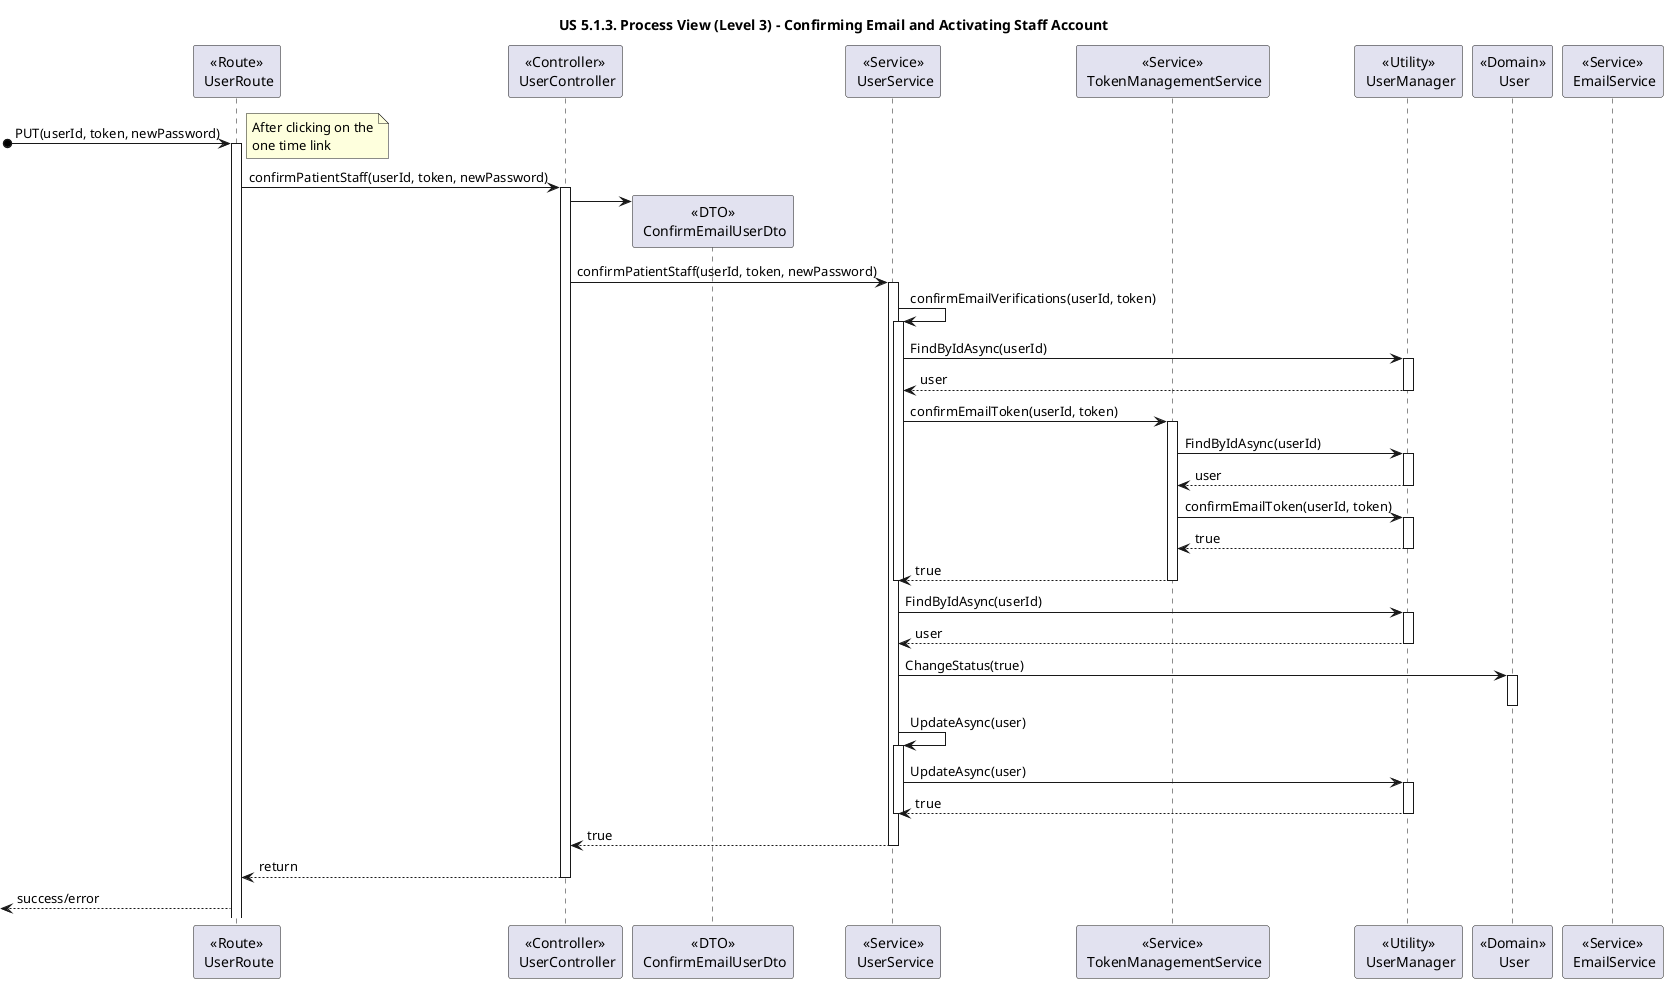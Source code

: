 @startuml
title "US 5.1.3. Process View (Level 3) - Confirming Email and Activating Staff Account"

participant "<<Route>>\n UserRoute" as ROUTE
participant "<<Controller>>\n UserController" as CONTROL

participant "<<DTO>>\n ConfirmEmailUserDto" as UserDTO

participant "<<Service>>\n UserService" as AUTHServ

participant "<<Service>>\n TokenManagementService" as TOKENServ
participant "<<Utility>>\n UserManager" as USERMan

participant "<<Domain>>\n User" as USER

participant "<<Service>>\n EmailService" as EMAILServ


[o-> ROUTE : PUT(userId, token, newPassword)
note left
After clicking on the
one time link
end note
activate ROUTE

ROUTE -> CONTROL : confirmPatientStaff(userId, token, newPassword)
activate CONTROL

CONTROL -> UserDTO** 

CONTROL -> AUTHServ : confirmPatientStaff(userId, token, newPassword)
activate AUTHServ

AUTHServ -> AUTHServ : confirmEmailVerifications(userId, token)
activate AUTHServ
AUTHServ -> USERMan : FindByIdAsync(userId)
activate USERMan
USERMan --> AUTHServ : user
deactivate USERMan
AUTHServ -> TOKENServ : confirmEmailToken(userId, token)
activate TOKENServ
TOKENServ -> USERMan : FindByIdAsync(userId)
activate USERMan
USERMan --> TOKENServ : user
deactivate USERMan
TOKENServ -> USERMan : confirmEmailToken(userId, token)
activate USERMan
USERMan --> TOKENServ : true
deactivate USERMan
TOKENServ --> AUTHServ : true
deactivate TOKENServ
deactivate AUTHServ

AUTHServ -> USERMan : FindByIdAsync(userId)
activate USERMan
USERMan --> AUTHServ : user
deactivate USERMan

AUTHServ -> USER : ChangeStatus(true)
activate USER
deactivate USER

AUTHServ -> AUTHServ : UpdateAsync(user)
activate AUTHServ
AUTHServ -> USERMan : UpdateAsync(user)
activate USERMan
USERMan --> AUTHServ : true
deactivate USERMan
deactivate AUTHServ

AUTHServ --> CONTROL : true
deactivate AUTHServ

CONTROL --> ROUTE : return
deactivate CONTROL

<-- ROUTE : success/error
@enduml